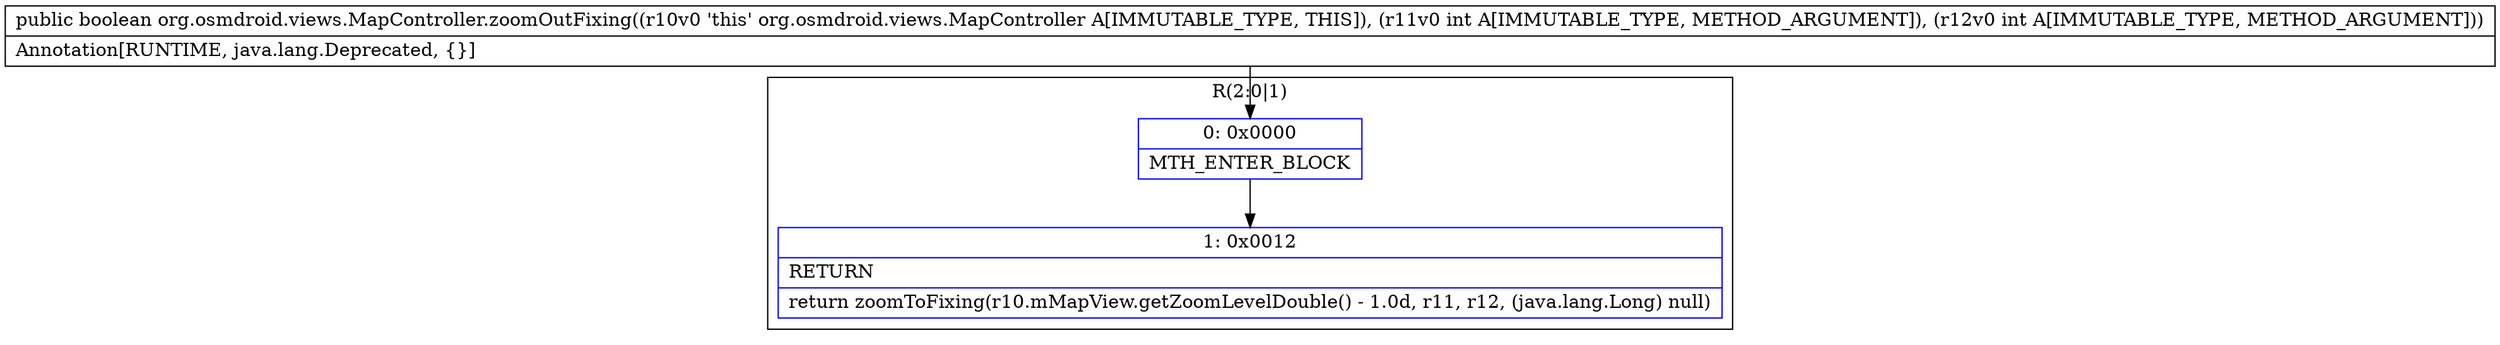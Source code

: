 digraph "CFG fororg.osmdroid.views.MapController.zoomOutFixing(II)Z" {
subgraph cluster_Region_1867726663 {
label = "R(2:0|1)";
node [shape=record,color=blue];
Node_0 [shape=record,label="{0\:\ 0x0000|MTH_ENTER_BLOCK\l}"];
Node_1 [shape=record,label="{1\:\ 0x0012|RETURN\l|return zoomToFixing(r10.mMapView.getZoomLevelDouble() \- 1.0d, r11, r12, (java.lang.Long) null)\l}"];
}
MethodNode[shape=record,label="{public boolean org.osmdroid.views.MapController.zoomOutFixing((r10v0 'this' org.osmdroid.views.MapController A[IMMUTABLE_TYPE, THIS]), (r11v0 int A[IMMUTABLE_TYPE, METHOD_ARGUMENT]), (r12v0 int A[IMMUTABLE_TYPE, METHOD_ARGUMENT]))  | Annotation[RUNTIME, java.lang.Deprecated, \{\}]\l}"];
MethodNode -> Node_0;
Node_0 -> Node_1;
}

